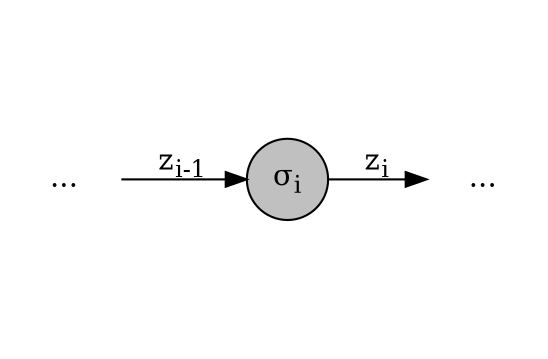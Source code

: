digraph D {
  dpi=300
  rankdir=LR
  ratio=0.63
  n1 [shape=none,label="..."]
  n2 [shape=circle,style=filled,fillcolor=grey,label=<σ<SUB>i</SUB>>]
  n3 [shape=none,label="..."]

  n1 -> n2 [label =<z<SUB>i-1</SUB>>];
  n2 -> n3 [label =<z<SUB>i</SUB>>];
}
